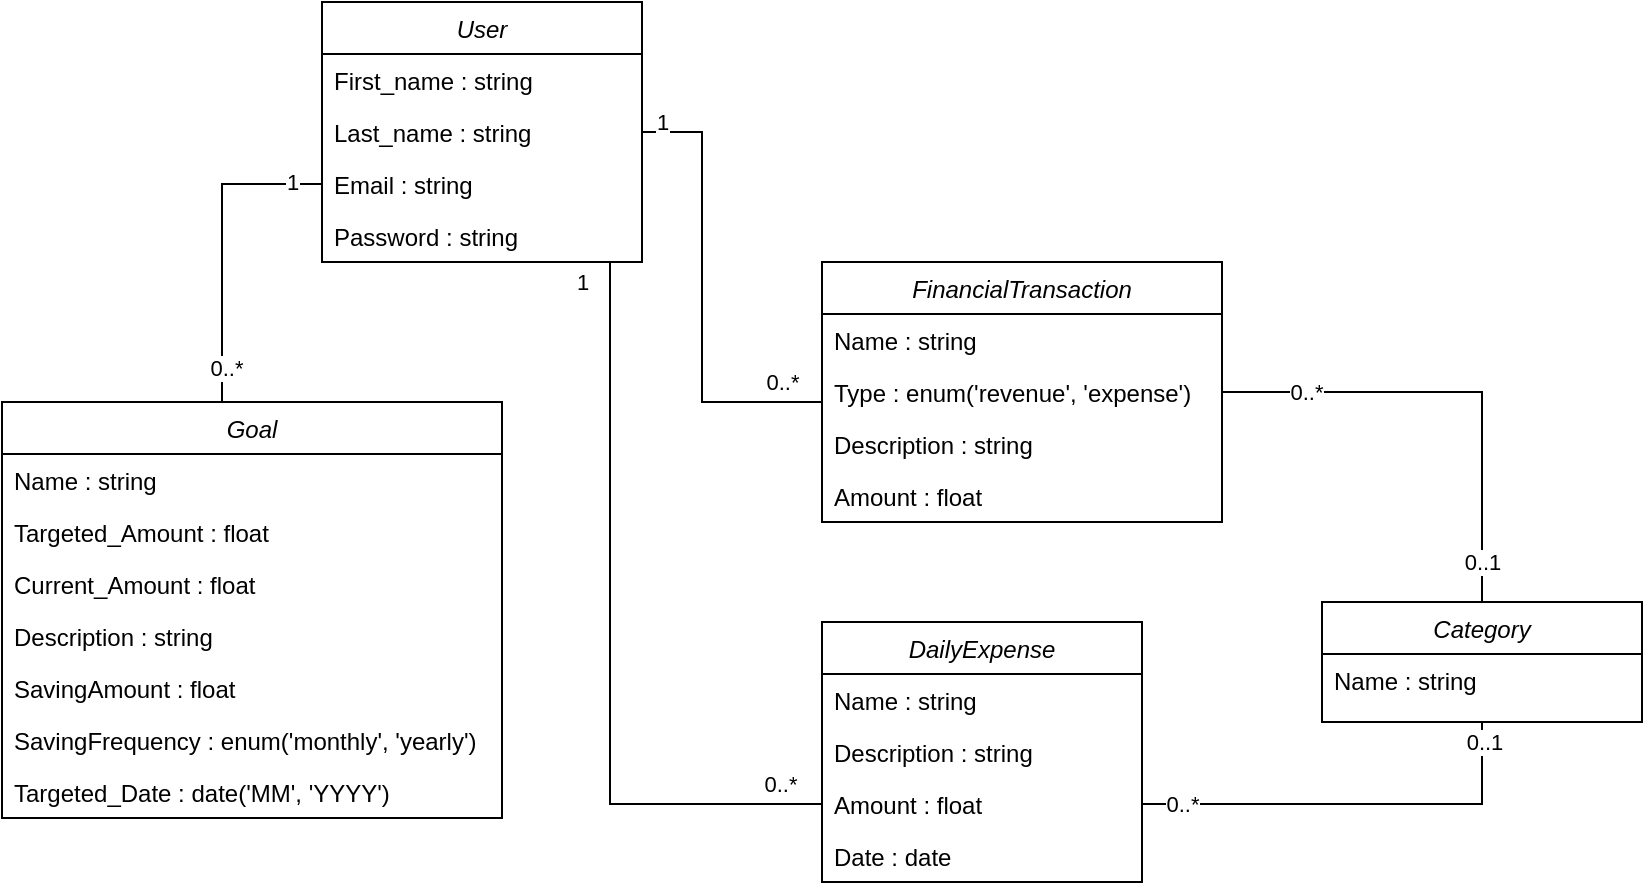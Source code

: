 <mxfile>
    <diagram id="C5RBs43oDa-KdzZeNtuy" name="Page-1">
        <mxGraphModel dx="659" dy="1638" grid="1" gridSize="10" guides="1" tooltips="1" connect="1" arrows="1" fold="1" page="1" pageScale="1" pageWidth="827" pageHeight="1169" math="0" shadow="0">
            <root>
                <mxCell id="WIyWlLk6GJQsqaUBKTNV-0"/>
                <mxCell id="WIyWlLk6GJQsqaUBKTNV-1" parent="WIyWlLk6GJQsqaUBKTNV-0"/>
                <mxCell id="zkfFHV4jXpPFQw0GAbJ--0" value="User" style="swimlane;fontStyle=2;align=center;verticalAlign=top;childLayout=stackLayout;horizontal=1;startSize=26;horizontalStack=0;resizeParent=1;resizeLast=0;collapsible=1;marginBottom=0;rounded=0;shadow=0;strokeWidth=1;" parent="WIyWlLk6GJQsqaUBKTNV-1" vertex="1">
                    <mxGeometry x="210" y="-200" width="160" height="130" as="geometry">
                        <mxRectangle x="230" y="140" width="160" height="26" as="alternateBounds"/>
                    </mxGeometry>
                </mxCell>
                <mxCell id="zkfFHV4jXpPFQw0GAbJ--1" value="First_name : string" style="text;align=left;verticalAlign=top;spacingLeft=4;spacingRight=4;overflow=hidden;rotatable=0;points=[[0,0.5],[1,0.5]];portConstraint=eastwest;" parent="zkfFHV4jXpPFQw0GAbJ--0" vertex="1">
                    <mxGeometry y="26" width="160" height="26" as="geometry"/>
                </mxCell>
                <mxCell id="lUR_q5g7kUDjVlkvo3_j-0" value="Last_name : string" style="text;align=left;verticalAlign=top;spacingLeft=4;spacingRight=4;overflow=hidden;rotatable=0;points=[[0,0.5],[1,0.5]];portConstraint=eastwest;" parent="zkfFHV4jXpPFQw0GAbJ--0" vertex="1">
                    <mxGeometry y="52" width="160" height="26" as="geometry"/>
                </mxCell>
                <mxCell id="zkfFHV4jXpPFQw0GAbJ--3" value="Email : string" style="text;align=left;verticalAlign=top;spacingLeft=4;spacingRight=4;overflow=hidden;rotatable=0;points=[[0,0.5],[1,0.5]];portConstraint=eastwest;rounded=0;shadow=0;html=0;" parent="zkfFHV4jXpPFQw0GAbJ--0" vertex="1">
                    <mxGeometry y="78" width="160" height="26" as="geometry"/>
                </mxCell>
                <mxCell id="lUR_q5g7kUDjVlkvo3_j-2" value="Password : string" style="text;align=left;verticalAlign=top;spacingLeft=4;spacingRight=4;overflow=hidden;rotatable=0;points=[[0,0.5],[1,0.5]];portConstraint=eastwest;rounded=0;shadow=0;html=0;" parent="zkfFHV4jXpPFQw0GAbJ--0" vertex="1">
                    <mxGeometry y="104" width="160" height="26" as="geometry"/>
                </mxCell>
                <mxCell id="lUR_q5g7kUDjVlkvo3_j-3" value="FinancialTransaction" style="swimlane;fontStyle=2;align=center;verticalAlign=top;childLayout=stackLayout;horizontal=1;startSize=26;horizontalStack=0;resizeParent=1;resizeLast=0;collapsible=1;marginBottom=0;rounded=0;shadow=0;strokeWidth=1;" parent="WIyWlLk6GJQsqaUBKTNV-1" vertex="1">
                    <mxGeometry x="460" y="-70" width="200" height="130" as="geometry">
                        <mxRectangle x="230" y="140" width="160" height="26" as="alternateBounds"/>
                    </mxGeometry>
                </mxCell>
                <mxCell id="8" value="Name : string" style="text;align=left;verticalAlign=top;spacingLeft=4;spacingRight=4;overflow=hidden;rotatable=0;points=[[0,0.5],[1,0.5]];portConstraint=eastwest;" parent="lUR_q5g7kUDjVlkvo3_j-3" vertex="1">
                    <mxGeometry y="26" width="200" height="26" as="geometry"/>
                </mxCell>
                <mxCell id="11" value="Type : enum('revenue', 'expense')" style="text;align=left;verticalAlign=top;spacingLeft=4;spacingRight=4;overflow=hidden;rotatable=0;points=[[0,0.5],[1,0.5]];portConstraint=eastwest;rounded=0;shadow=0;html=0;" parent="lUR_q5g7kUDjVlkvo3_j-3" vertex="1">
                    <mxGeometry y="52" width="200" height="26" as="geometry"/>
                </mxCell>
                <mxCell id="10" value="Description : string" style="text;align=left;verticalAlign=top;spacingLeft=4;spacingRight=4;overflow=hidden;rotatable=0;points=[[0,0.5],[1,0.5]];portConstraint=eastwest;rounded=0;shadow=0;html=0;" parent="lUR_q5g7kUDjVlkvo3_j-3" vertex="1">
                    <mxGeometry y="78" width="200" height="26" as="geometry"/>
                </mxCell>
                <mxCell id="9" value="Amount : float" style="text;align=left;verticalAlign=top;spacingLeft=4;spacingRight=4;overflow=hidden;rotatable=0;points=[[0,0.5],[1,0.5]];portConstraint=eastwest;" parent="lUR_q5g7kUDjVlkvo3_j-3" vertex="1">
                    <mxGeometry y="104" width="200" height="26" as="geometry"/>
                </mxCell>
                <mxCell id="lUR_q5g7kUDjVlkvo3_j-16" style="edgeStyle=orthogonalEdgeStyle;rounded=0;orthogonalLoop=1;jettySize=auto;html=1;exitX=1;exitY=0.5;exitDx=0;exitDy=0;endArrow=none;endFill=0;entryX=0;entryY=0.5;entryDx=0;entryDy=0;" parent="WIyWlLk6GJQsqaUBKTNV-1" source="lUR_q5g7kUDjVlkvo3_j-0" target="11" edge="1">
                    <mxGeometry relative="1" as="geometry">
                        <mxPoint x="410" y="185" as="targetPoint"/>
                        <Array as="points">
                            <mxPoint x="400" y="-135"/>
                            <mxPoint x="400"/>
                            <mxPoint x="460"/>
                        </Array>
                    </mxGeometry>
                </mxCell>
                <mxCell id="lUR_q5g7kUDjVlkvo3_j-32" value="1" style="edgeLabel;html=1;align=center;verticalAlign=middle;resizable=0;points=[];" parent="lUR_q5g7kUDjVlkvo3_j-16" vertex="1" connectable="0">
                    <mxGeometry x="-0.72" relative="1" as="geometry">
                        <mxPoint x="-20" y="-7" as="offset"/>
                    </mxGeometry>
                </mxCell>
                <mxCell id="lUR_q5g7kUDjVlkvo3_j-33" value="0..*" style="edgeLabel;html=1;align=center;verticalAlign=middle;resizable=0;points=[];" parent="lUR_q5g7kUDjVlkvo3_j-16" vertex="1" connectable="0">
                    <mxGeometry x="0.757" relative="1" as="geometry">
                        <mxPoint x="3" y="-10" as="offset"/>
                    </mxGeometry>
                </mxCell>
                <mxCell id="lUR_q5g7kUDjVlkvo3_j-17" value="DailyExpense" style="swimlane;fontStyle=2;align=center;verticalAlign=top;childLayout=stackLayout;horizontal=1;startSize=26;horizontalStack=0;resizeParent=1;resizeLast=0;collapsible=1;marginBottom=0;rounded=0;shadow=0;strokeWidth=1;" parent="WIyWlLk6GJQsqaUBKTNV-1" vertex="1">
                    <mxGeometry x="460" y="110" width="160" height="130" as="geometry">
                        <mxRectangle x="460" y="110" width="160" height="26" as="alternateBounds"/>
                    </mxGeometry>
                </mxCell>
                <mxCell id="16" value="Name : string" style="text;align=left;verticalAlign=top;spacingLeft=4;spacingRight=4;overflow=hidden;rotatable=0;points=[[0,0.5],[1,0.5]];portConstraint=eastwest;" parent="lUR_q5g7kUDjVlkvo3_j-17" vertex="1">
                    <mxGeometry y="26" width="160" height="26" as="geometry"/>
                </mxCell>
                <mxCell id="18" value="Description : string" style="text;align=left;verticalAlign=top;spacingLeft=4;spacingRight=4;overflow=hidden;rotatable=0;points=[[0,0.5],[1,0.5]];portConstraint=eastwest;rounded=0;shadow=0;html=0;" parent="lUR_q5g7kUDjVlkvo3_j-17" vertex="1">
                    <mxGeometry y="52" width="160" height="26" as="geometry"/>
                </mxCell>
                <mxCell id="19" value="Amount : float" style="text;align=left;verticalAlign=top;spacingLeft=4;spacingRight=4;overflow=hidden;rotatable=0;points=[[0,0.5],[1,0.5]];portConstraint=eastwest;" parent="lUR_q5g7kUDjVlkvo3_j-17" vertex="1">
                    <mxGeometry y="78" width="160" height="26" as="geometry"/>
                </mxCell>
                <mxCell id="lUR_q5g7kUDjVlkvo3_j-22" value="Date : date" style="text;align=left;verticalAlign=top;spacingLeft=4;spacingRight=4;overflow=hidden;rotatable=0;points=[[0,0.5],[1,0.5]];portConstraint=eastwest;" parent="lUR_q5g7kUDjVlkvo3_j-17" vertex="1">
                    <mxGeometry y="104" width="160" height="26" as="geometry"/>
                </mxCell>
                <mxCell id="lUR_q5g7kUDjVlkvo3_j-24" value="Category" style="swimlane;fontStyle=2;align=center;verticalAlign=top;childLayout=stackLayout;horizontal=1;startSize=26;horizontalStack=0;resizeParent=1;resizeLast=0;collapsible=1;marginBottom=0;rounded=0;shadow=0;strokeWidth=1;" parent="WIyWlLk6GJQsqaUBKTNV-1" vertex="1">
                    <mxGeometry x="710" y="100" width="160" height="60" as="geometry">
                        <mxRectangle x="230" y="140" width="160" height="26" as="alternateBounds"/>
                    </mxGeometry>
                </mxCell>
                <mxCell id="lUR_q5g7kUDjVlkvo3_j-25" value="Name : string" style="text;align=left;verticalAlign=top;spacingLeft=4;spacingRight=4;overflow=hidden;rotatable=0;points=[[0,0.5],[1,0.5]];portConstraint=eastwest;" parent="lUR_q5g7kUDjVlkvo3_j-24" vertex="1">
                    <mxGeometry y="26" width="160" height="26" as="geometry"/>
                </mxCell>
                <mxCell id="lUR_q5g7kUDjVlkvo3_j-26" style="edgeStyle=orthogonalEdgeStyle;rounded=0;orthogonalLoop=1;jettySize=auto;html=1;exitX=0.5;exitY=0;exitDx=0;exitDy=0;endArrow=none;endFill=0;entryX=1;entryY=0.5;entryDx=0;entryDy=0;" parent="WIyWlLk6GJQsqaUBKTNV-1" source="lUR_q5g7kUDjVlkvo3_j-24" target="11" edge="1">
                    <mxGeometry relative="1" as="geometry">
                        <mxPoint x="570" y="159" as="targetPoint"/>
                        <Array as="points">
                            <mxPoint x="790" y="-5"/>
                        </Array>
                    </mxGeometry>
                </mxCell>
                <mxCell id="lUR_q5g7kUDjVlkvo3_j-29" value="0..1" style="edgeLabel;html=1;align=center;verticalAlign=middle;resizable=0;points=[];" parent="lUR_q5g7kUDjVlkvo3_j-26" vertex="1" connectable="0">
                    <mxGeometry x="-0.572" y="-1" relative="1" as="geometry">
                        <mxPoint x="-1" y="30" as="offset"/>
                    </mxGeometry>
                </mxCell>
                <mxCell id="lUR_q5g7kUDjVlkvo3_j-30" value="0..*" style="edgeLabel;html=1;align=center;verticalAlign=middle;resizable=0;points=[];" parent="lUR_q5g7kUDjVlkvo3_j-26" vertex="1" connectable="0">
                    <mxGeometry x="0.645" relative="1" as="geometry">
                        <mxPoint as="offset"/>
                    </mxGeometry>
                </mxCell>
                <mxCell id="fHduGeoNbXyBaEoGMSQH-10" style="edgeStyle=orthogonalEdgeStyle;rounded=0;orthogonalLoop=1;jettySize=auto;html=1;entryX=0;entryY=0.5;entryDx=0;entryDy=0;endArrow=none;endFill=0;" parent="WIyWlLk6GJQsqaUBKTNV-1" source="fHduGeoNbXyBaEoGMSQH-0" target="zkfFHV4jXpPFQw0GAbJ--3" edge="1">
                    <mxGeometry relative="1" as="geometry">
                        <Array as="points">
                            <mxPoint x="160" y="-109"/>
                        </Array>
                    </mxGeometry>
                </mxCell>
                <mxCell id="fHduGeoNbXyBaEoGMSQH-11" value="1" style="edgeLabel;html=1;align=center;verticalAlign=middle;resizable=0;points=[];" parent="fHduGeoNbXyBaEoGMSQH-10" vertex="1" connectable="0">
                    <mxGeometry x="0.802" y="1" relative="1" as="geometry">
                        <mxPoint as="offset"/>
                    </mxGeometry>
                </mxCell>
                <mxCell id="fHduGeoNbXyBaEoGMSQH-12" value="0..*" style="edgeLabel;html=1;align=center;verticalAlign=middle;resizable=0;points=[];" parent="fHduGeoNbXyBaEoGMSQH-10" vertex="1" connectable="0">
                    <mxGeometry x="-0.783" y="-2" relative="1" as="geometry">
                        <mxPoint as="offset"/>
                    </mxGeometry>
                </mxCell>
                <mxCell id="fHduGeoNbXyBaEoGMSQH-0" value="Goal" style="swimlane;fontStyle=2;align=center;verticalAlign=top;childLayout=stackLayout;horizontal=1;startSize=26;horizontalStack=0;resizeParent=1;resizeLast=0;collapsible=1;marginBottom=0;rounded=0;shadow=0;strokeWidth=1;" parent="WIyWlLk6GJQsqaUBKTNV-1" vertex="1">
                    <mxGeometry x="50" width="250" height="208" as="geometry">
                        <mxRectangle x="230" y="140" width="160" height="26" as="alternateBounds"/>
                    </mxGeometry>
                </mxCell>
                <mxCell id="fHduGeoNbXyBaEoGMSQH-1" value="Name : string" style="text;align=left;verticalAlign=top;spacingLeft=4;spacingRight=4;overflow=hidden;rotatable=0;points=[[0,0.5],[1,0.5]];portConstraint=eastwest;" parent="fHduGeoNbXyBaEoGMSQH-0" vertex="1">
                    <mxGeometry y="26" width="250" height="26" as="geometry"/>
                </mxCell>
                <mxCell id="fHduGeoNbXyBaEoGMSQH-2" value="Targeted_Amount : float" style="text;align=left;verticalAlign=top;spacingLeft=4;spacingRight=4;overflow=hidden;rotatable=0;points=[[0,0.5],[1,0.5]];portConstraint=eastwest;" parent="fHduGeoNbXyBaEoGMSQH-0" vertex="1">
                    <mxGeometry y="52" width="250" height="26" as="geometry"/>
                </mxCell>
                <mxCell id="fHduGeoNbXyBaEoGMSQH-9" value="Current_Amount : float" style="text;align=left;verticalAlign=top;spacingLeft=4;spacingRight=4;overflow=hidden;rotatable=0;points=[[0,0.5],[1,0.5]];portConstraint=eastwest;" parent="fHduGeoNbXyBaEoGMSQH-0" vertex="1">
                    <mxGeometry y="78" width="250" height="26" as="geometry"/>
                </mxCell>
                <mxCell id="fHduGeoNbXyBaEoGMSQH-3" value="Description : string" style="text;align=left;verticalAlign=top;spacingLeft=4;spacingRight=4;overflow=hidden;rotatable=0;points=[[0,0.5],[1,0.5]];portConstraint=eastwest;rounded=0;shadow=0;html=0;" parent="fHduGeoNbXyBaEoGMSQH-0" vertex="1">
                    <mxGeometry y="104" width="250" height="26" as="geometry"/>
                </mxCell>
                <mxCell id="fHduGeoNbXyBaEoGMSQH-13" value="SavingAmount : float" style="text;align=left;verticalAlign=top;spacingLeft=4;spacingRight=4;overflow=hidden;rotatable=0;points=[[0,0.5],[1,0.5]];portConstraint=eastwest;rounded=0;shadow=0;html=0;" parent="fHduGeoNbXyBaEoGMSQH-0" vertex="1">
                    <mxGeometry y="130" width="250" height="26" as="geometry"/>
                </mxCell>
                <mxCell id="fHduGeoNbXyBaEoGMSQH-16" value="SavingFrequency : enum('monthly', 'yearly')" style="text;align=left;verticalAlign=top;spacingLeft=4;spacingRight=4;overflow=hidden;rotatable=0;points=[[0,0.5],[1,0.5]];portConstraint=eastwest;rounded=0;shadow=0;html=0;" parent="fHduGeoNbXyBaEoGMSQH-0" vertex="1">
                    <mxGeometry y="156" width="250" height="26" as="geometry"/>
                </mxCell>
                <mxCell id="fHduGeoNbXyBaEoGMSQH-14" value="Targeted_Date : date('MM', 'YYYY')" style="text;align=left;verticalAlign=top;spacingLeft=4;spacingRight=4;overflow=hidden;rotatable=0;points=[[0,0.5],[1,0.5]];portConstraint=eastwest;rounded=0;shadow=0;html=0;" parent="fHduGeoNbXyBaEoGMSQH-0" vertex="1">
                    <mxGeometry y="182" width="250" height="26" as="geometry"/>
                </mxCell>
                <mxCell id="22" style="edgeStyle=orthogonalEdgeStyle;rounded=0;orthogonalLoop=1;jettySize=auto;html=1;endArrow=none;endFill=0;entryX=0;entryY=0.5;entryDx=0;entryDy=0;" parent="WIyWlLk6GJQsqaUBKTNV-1" source="lUR_q5g7kUDjVlkvo3_j-2" edge="1">
                    <mxGeometry relative="1" as="geometry">
                        <mxPoint x="324" y="-10.0" as="sourcePoint"/>
                        <mxPoint x="460" y="201.0" as="targetPoint"/>
                        <Array as="points">
                            <mxPoint x="354" y="201"/>
                        </Array>
                    </mxGeometry>
                </mxCell>
                <mxCell id="23" value="1" style="edgeLabel;html=1;align=center;verticalAlign=middle;resizable=0;points=[];" parent="22" vertex="1" connectable="0">
                    <mxGeometry x="-0.72" relative="1" as="geometry">
                        <mxPoint x="-14" y="-43" as="offset"/>
                    </mxGeometry>
                </mxCell>
                <mxCell id="24" value="0..*" style="edgeLabel;html=1;align=center;verticalAlign=middle;resizable=0;points=[];" parent="22" vertex="1" connectable="0">
                    <mxGeometry x="0.757" relative="1" as="geometry">
                        <mxPoint x="25" y="-10" as="offset"/>
                    </mxGeometry>
                </mxCell>
                <mxCell id="25" style="edgeStyle=orthogonalEdgeStyle;rounded=0;orthogonalLoop=1;jettySize=auto;html=1;exitX=0.5;exitY=1;exitDx=0;exitDy=0;endArrow=none;endFill=0;entryX=1;entryY=0.5;entryDx=0;entryDy=0;" parent="WIyWlLk6GJQsqaUBKTNV-1" source="lUR_q5g7kUDjVlkvo3_j-24" edge="1">
                    <mxGeometry relative="1" as="geometry">
                        <mxPoint x="837" y="185" as="sourcePoint"/>
                        <mxPoint x="620" y="201.0" as="targetPoint"/>
                        <Array as="points">
                            <mxPoint x="790" y="201"/>
                        </Array>
                    </mxGeometry>
                </mxCell>
                <mxCell id="26" value="0..1" style="edgeLabel;html=1;align=center;verticalAlign=middle;resizable=0;points=[];" parent="25" vertex="1" connectable="0">
                    <mxGeometry x="-0.572" y="-1" relative="1" as="geometry">
                        <mxPoint x="5" y="-30" as="offset"/>
                    </mxGeometry>
                </mxCell>
                <mxCell id="27" value="0..*" style="edgeLabel;html=1;align=center;verticalAlign=middle;resizable=0;points=[];" parent="25" vertex="1" connectable="0">
                    <mxGeometry x="0.645" relative="1" as="geometry">
                        <mxPoint x="-18" as="offset"/>
                    </mxGeometry>
                </mxCell>
            </root>
        </mxGraphModel>
    </diagram>
</mxfile>